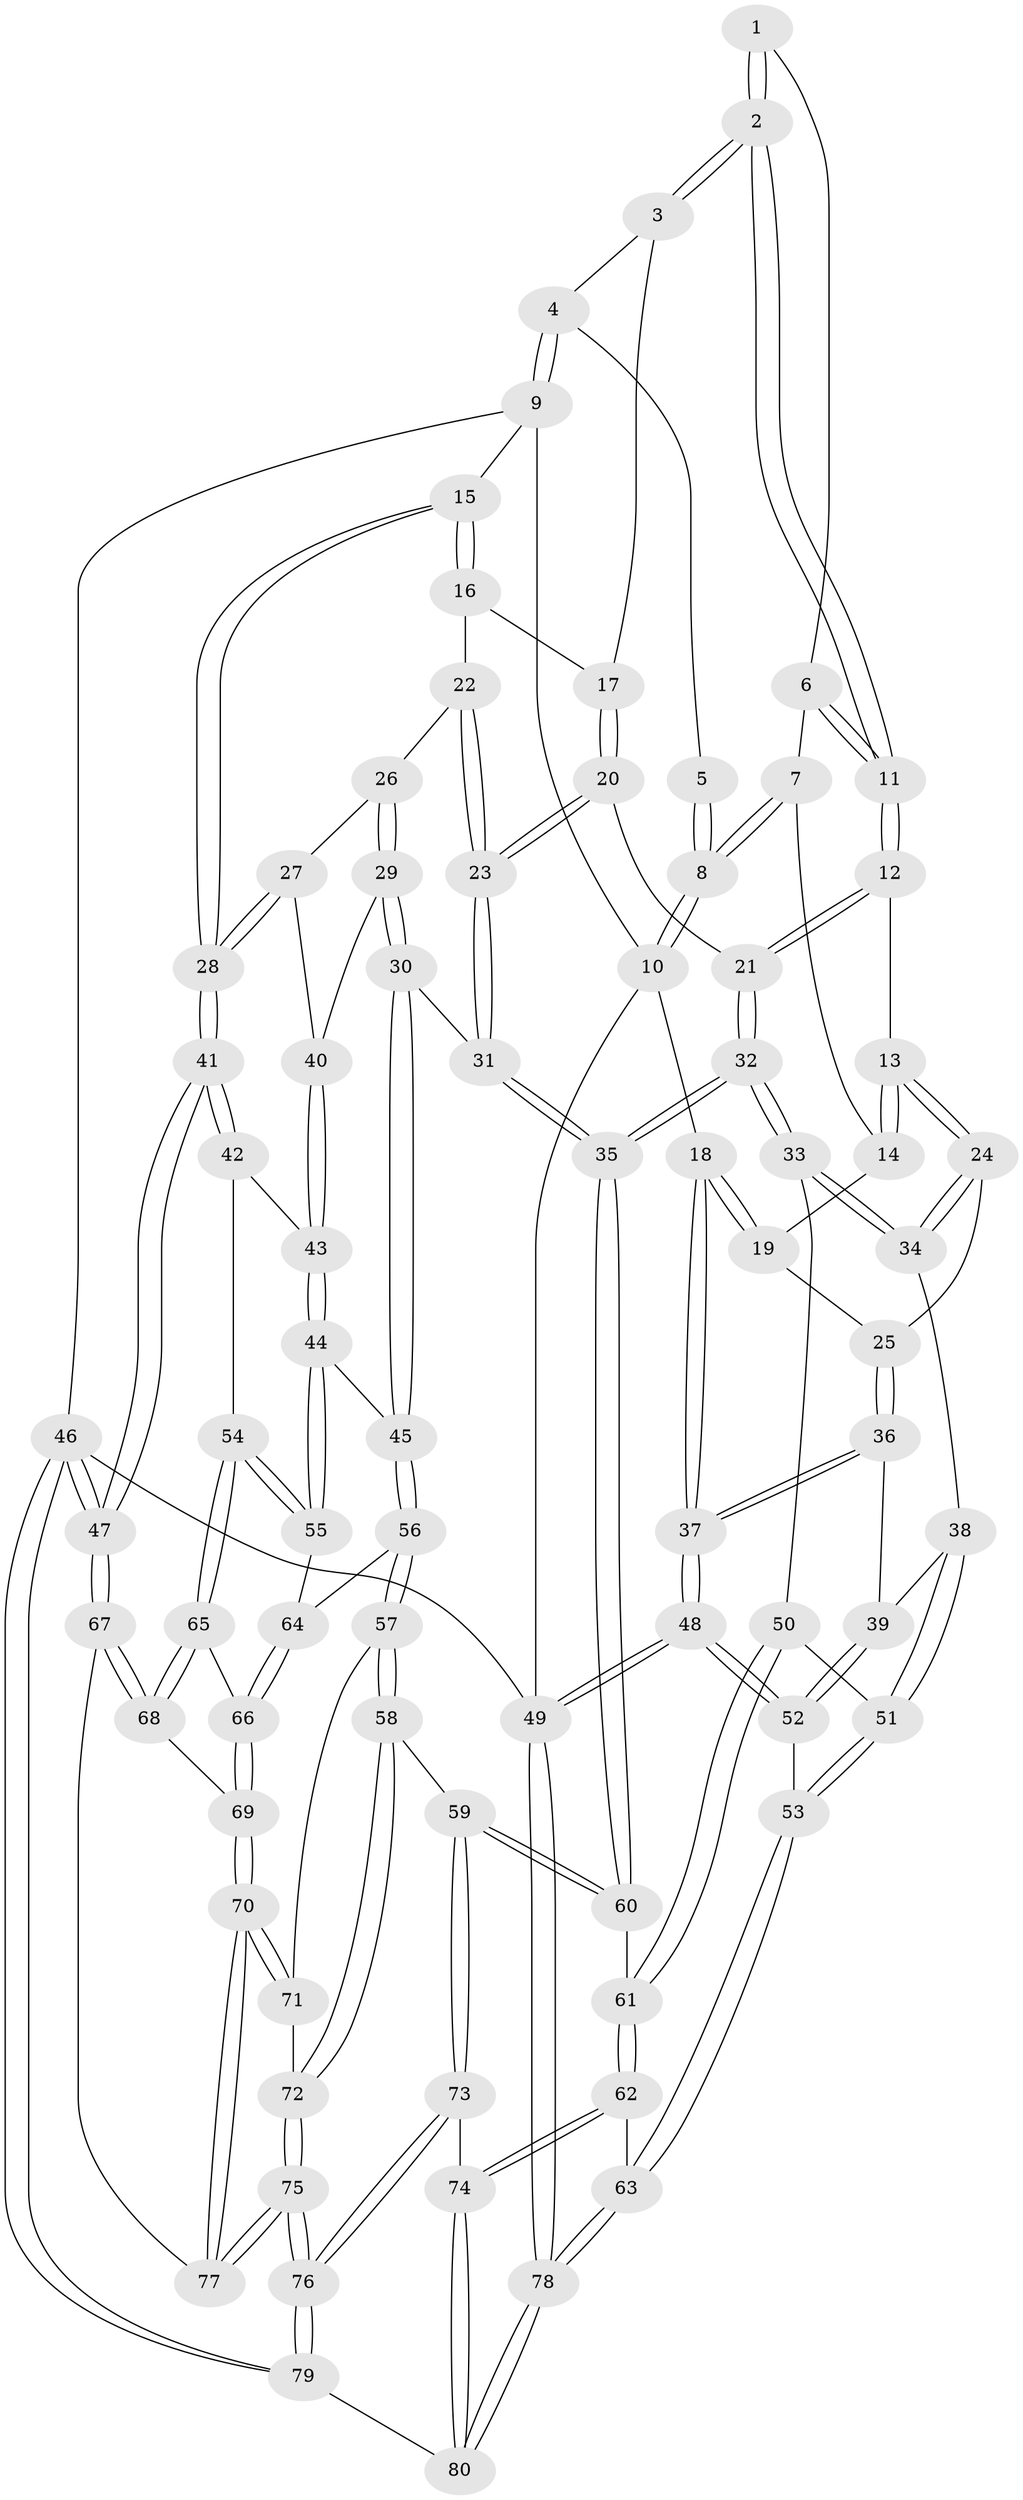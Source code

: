 // Generated by graph-tools (version 1.1) at 2025/38/03/09/25 02:38:52]
// undirected, 80 vertices, 197 edges
graph export_dot {
graph [start="1"]
  node [color=gray90,style=filled];
  1 [pos="+0.3574376985901246+0.005990144082899405"];
  2 [pos="+0.4139280898314517+0.1669672412778139"];
  3 [pos="+0.5567889505110085+0.019767166476424344"];
  4 [pos="+0.5837547129936317+0"];
  5 [pos="+0.33104482990094974+0"];
  6 [pos="+0.3128332466760077+0.10055104776551423"];
  7 [pos="+0.2591480902305391+0.057715340765236205"];
  8 [pos="+0+0"];
  9 [pos="+1+0"];
  10 [pos="+0+0"];
  11 [pos="+0.3953881831483293+0.19473988091056624"];
  12 [pos="+0.3886018734319014+0.23018602246610262"];
  13 [pos="+0.34301525826688617+0.2480821050464804"];
  14 [pos="+0.23645307221064357+0.16906835797543565"];
  15 [pos="+1+0"];
  16 [pos="+0.6731705950517742+0.18689168236938566"];
  17 [pos="+0.6513932010713939+0.17137531610702822"];
  18 [pos="+0+0"];
  19 [pos="+0.005160530325948586+0.092493755660448"];
  20 [pos="+0.4682983765095732+0.27379929425785915"];
  21 [pos="+0.43850500488540445+0.2739788046468748"];
  22 [pos="+0.7001376951079706+0.270621582232789"];
  23 [pos="+0.6651302267335232+0.344080750253329"];
  24 [pos="+0.24929014207347153+0.3263645213891059"];
  25 [pos="+0.199534420991225+0.32024029161667317"];
  26 [pos="+0.8298048759031228+0.26995911505677966"];
  27 [pos="+1+0.1740834485910443"];
  28 [pos="+1+0.0054277064748335276"];
  29 [pos="+0.8090790199382837+0.41614164624137245"];
  30 [pos="+0.6934533696944694+0.4918223779705884"];
  31 [pos="+0.6729047545940582+0.4801287636815465"];
  32 [pos="+0.4777991321370858+0.5205535866741992"];
  33 [pos="+0.39363845988814766+0.5224260910903968"];
  34 [pos="+0.2690058017940748+0.41192885093423937"];
  35 [pos="+0.48781176067896764+0.5266962172865977"];
  36 [pos="+0.07759726267907749+0.4086332723116767"];
  37 [pos="+0+0.3602239008176033"];
  38 [pos="+0.18211343557281287+0.5141500830156902"];
  39 [pos="+0.13402911454070784+0.5147321973068867"];
  40 [pos="+0.9091579062475037+0.40751224946226483"];
  41 [pos="+1+0.5393841096712543"];
  42 [pos="+1+0.5459845961311595"];
  43 [pos="+0.9333312087318109+0.535930052886245"];
  44 [pos="+0.8899894096829896+0.5596349473683093"];
  45 [pos="+0.7340740760148341+0.5474017261321862"];
  46 [pos="+1+1"];
  47 [pos="+1+0.9355163152508349"];
  48 [pos="+0+0.722861807417898"];
  49 [pos="+0+1"];
  50 [pos="+0.31323104972112403+0.5817776904166215"];
  51 [pos="+0.25275263073624205+0.5826674196211119"];
  52 [pos="+0.011189101531360249+0.7008571844869489"];
  53 [pos="+0.13482562908841453+0.7382303381860841"];
  54 [pos="+0.9333903358286192+0.7074461603621245"];
  55 [pos="+0.9032003167532969+0.6709943672753694"];
  56 [pos="+0.7312008946490537+0.6711730834072879"];
  57 [pos="+0.723551348967766+0.681163008520532"];
  58 [pos="+0.5617104095384327+0.744544950099576"];
  59 [pos="+0.5466578502632455+0.7445572204743961"];
  60 [pos="+0.4930553558733031+0.646340013622935"];
  61 [pos="+0.3190804382570625+0.7448743809156387"];
  62 [pos="+0.2714684108716241+0.827913874713476"];
  63 [pos="+0.2569958772251514+0.8318624345642532"];
  64 [pos="+0.782156418475888+0.6946946319182963"];
  65 [pos="+0.9581337299353886+0.756210932797972"];
  66 [pos="+0.8237380579322436+0.7438451521049914"];
  67 [pos="+1+0.8159240502058148"];
  68 [pos="+0.9682145776794576+0.7663504456300332"];
  69 [pos="+0.8148866487560293+0.8334901399807176"];
  70 [pos="+0.7878805661192595+0.8697028727765286"];
  71 [pos="+0.725064668854169+0.7038536414225313"];
  72 [pos="+0.6806634825856226+0.843659493485436"];
  73 [pos="+0.49395760952456896+0.8504528784811551"];
  74 [pos="+0.44461036088292544+0.8822004394182547"];
  75 [pos="+0.7414453444278294+0.9773476829464423"];
  76 [pos="+0.740675169573832+0.986065888100614"];
  77 [pos="+0.7855581623604607+0.8779168267538549"];
  78 [pos="+0.0564232976715442+1"];
  79 [pos="+0.8003465105299362+1"];
  80 [pos="+0.47852861878103076+1"];
  1 -- 2;
  1 -- 2;
  1 -- 6;
  2 -- 3;
  2 -- 3;
  2 -- 11;
  2 -- 11;
  3 -- 4;
  3 -- 17;
  4 -- 5;
  4 -- 9;
  4 -- 9;
  5 -- 8;
  5 -- 8;
  6 -- 7;
  6 -- 11;
  6 -- 11;
  7 -- 8;
  7 -- 8;
  7 -- 14;
  8 -- 10;
  8 -- 10;
  9 -- 10;
  9 -- 15;
  9 -- 46;
  10 -- 18;
  10 -- 49;
  11 -- 12;
  11 -- 12;
  12 -- 13;
  12 -- 21;
  12 -- 21;
  13 -- 14;
  13 -- 14;
  13 -- 24;
  13 -- 24;
  14 -- 19;
  15 -- 16;
  15 -- 16;
  15 -- 28;
  15 -- 28;
  16 -- 17;
  16 -- 22;
  17 -- 20;
  17 -- 20;
  18 -- 19;
  18 -- 19;
  18 -- 37;
  18 -- 37;
  19 -- 25;
  20 -- 21;
  20 -- 23;
  20 -- 23;
  21 -- 32;
  21 -- 32;
  22 -- 23;
  22 -- 23;
  22 -- 26;
  23 -- 31;
  23 -- 31;
  24 -- 25;
  24 -- 34;
  24 -- 34;
  25 -- 36;
  25 -- 36;
  26 -- 27;
  26 -- 29;
  26 -- 29;
  27 -- 28;
  27 -- 28;
  27 -- 40;
  28 -- 41;
  28 -- 41;
  29 -- 30;
  29 -- 30;
  29 -- 40;
  30 -- 31;
  30 -- 45;
  30 -- 45;
  31 -- 35;
  31 -- 35;
  32 -- 33;
  32 -- 33;
  32 -- 35;
  32 -- 35;
  33 -- 34;
  33 -- 34;
  33 -- 50;
  34 -- 38;
  35 -- 60;
  35 -- 60;
  36 -- 37;
  36 -- 37;
  36 -- 39;
  37 -- 48;
  37 -- 48;
  38 -- 39;
  38 -- 51;
  38 -- 51;
  39 -- 52;
  39 -- 52;
  40 -- 43;
  40 -- 43;
  41 -- 42;
  41 -- 42;
  41 -- 47;
  41 -- 47;
  42 -- 43;
  42 -- 54;
  43 -- 44;
  43 -- 44;
  44 -- 45;
  44 -- 55;
  44 -- 55;
  45 -- 56;
  45 -- 56;
  46 -- 47;
  46 -- 47;
  46 -- 79;
  46 -- 79;
  46 -- 49;
  47 -- 67;
  47 -- 67;
  48 -- 49;
  48 -- 49;
  48 -- 52;
  48 -- 52;
  49 -- 78;
  49 -- 78;
  50 -- 51;
  50 -- 61;
  50 -- 61;
  51 -- 53;
  51 -- 53;
  52 -- 53;
  53 -- 63;
  53 -- 63;
  54 -- 55;
  54 -- 55;
  54 -- 65;
  54 -- 65;
  55 -- 64;
  56 -- 57;
  56 -- 57;
  56 -- 64;
  57 -- 58;
  57 -- 58;
  57 -- 71;
  58 -- 59;
  58 -- 72;
  58 -- 72;
  59 -- 60;
  59 -- 60;
  59 -- 73;
  59 -- 73;
  60 -- 61;
  61 -- 62;
  61 -- 62;
  62 -- 63;
  62 -- 74;
  62 -- 74;
  63 -- 78;
  63 -- 78;
  64 -- 66;
  64 -- 66;
  65 -- 66;
  65 -- 68;
  65 -- 68;
  66 -- 69;
  66 -- 69;
  67 -- 68;
  67 -- 68;
  67 -- 77;
  68 -- 69;
  69 -- 70;
  69 -- 70;
  70 -- 71;
  70 -- 71;
  70 -- 77;
  70 -- 77;
  71 -- 72;
  72 -- 75;
  72 -- 75;
  73 -- 74;
  73 -- 76;
  73 -- 76;
  74 -- 80;
  74 -- 80;
  75 -- 76;
  75 -- 76;
  75 -- 77;
  75 -- 77;
  76 -- 79;
  76 -- 79;
  78 -- 80;
  78 -- 80;
  79 -- 80;
}
